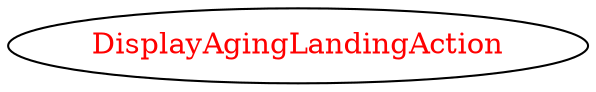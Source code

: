 digraph dependencyGraph {
 concentrate=true;
 ranksep="2.0";
 rankdir="LR"; 
 splines="ortho";
"DisplayAgingLandingAction" [fontcolor="red"];
}